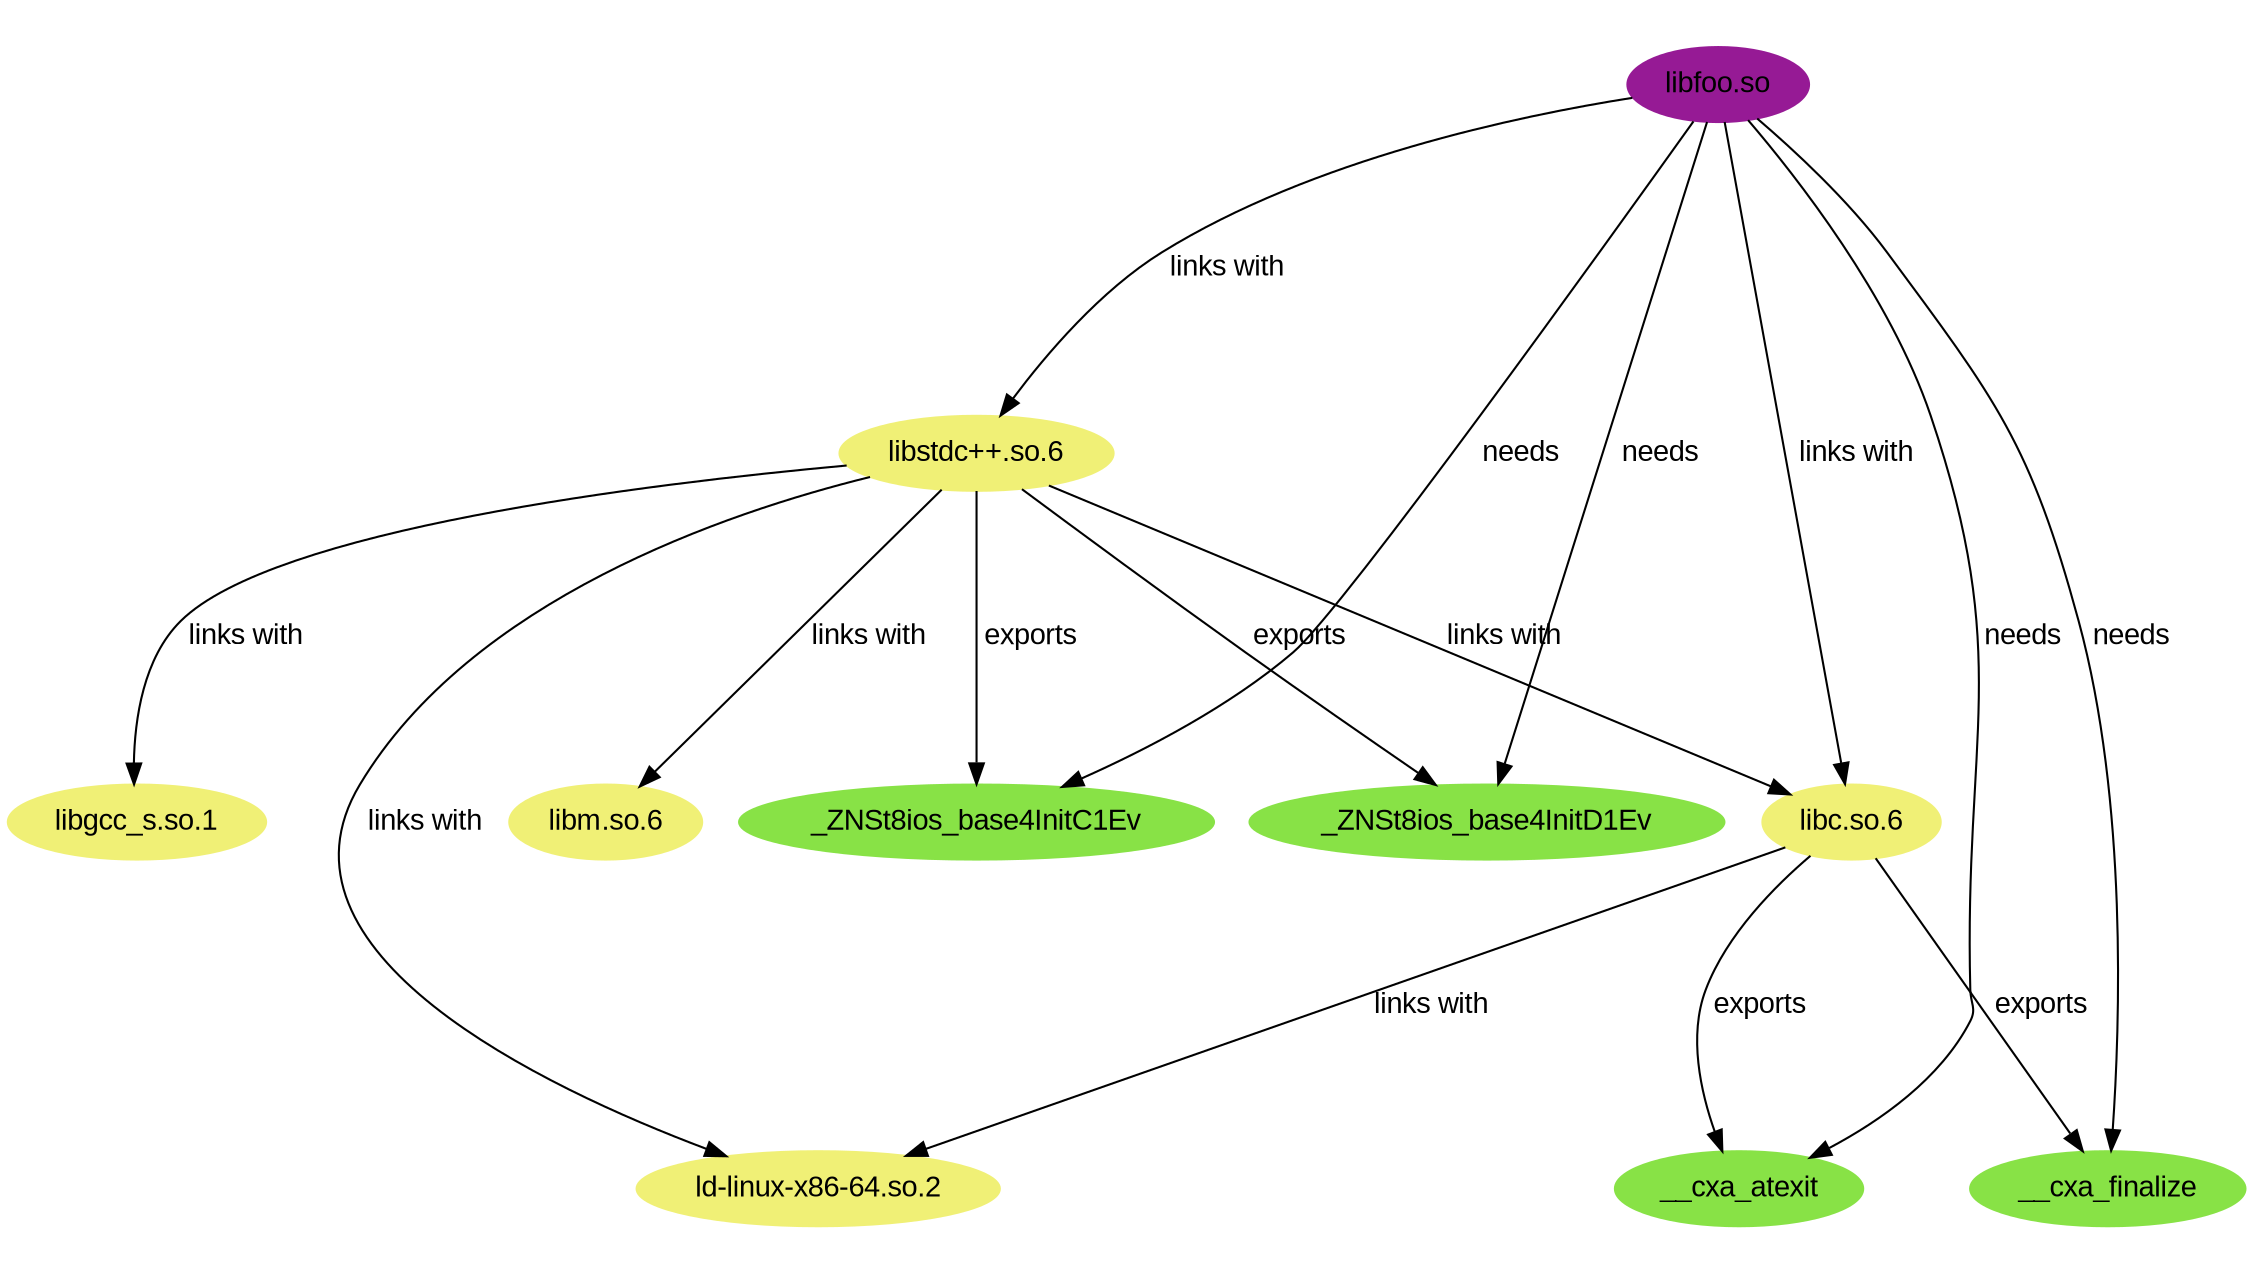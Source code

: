 digraph linked_libs {
 ratio=0.562;
 graph [fontname="Arial"];
 node [fontname="Arial"];
 edge [fontname="Arial"];
 xnympgly [label="libfoo.so" tooltip="libfoo.so", style=filled, color="#961A95"];
 yoxfjnmm [label="libstdc++.so.6" tooltip="libstdc++.so.6", style=filled, color="#F0F076"];
 ofyosioi [label="libm.so.6" tooltip="libm.so.6", style=filled, color="#F0F076"];
 vakagerh [label="libc.so.6" tooltip="libc.so.6", style=filled, color="#F0F076"];
 mikfnqak [label="ld-linux-x86-64.so.2" tooltip="ld-linux-x86-64.so.2", style=filled, color="#F0F076"];
 rdqbhqlr [label="libgcc_s.so.1" tooltip="libgcc_s.so.1", style=filled, color="#F0F076"];
 etwovegr [label="_ZNSt8ios_base4InitD1Ev" tooltip="_ZNSt8ios_base4InitD1Ev (FUNC)", style=filled, color="#88E246"];
 fnidxiox [label="__cxa_finalize" tooltip="__cxa_finalize (FUNC)", style=filled, color="#88E246"];
 djjfleyr [label="__cxa_atexit" tooltip="__cxa_atexit (FUNC)", style=filled, color="#88E246"];
 upzzgeuh [label="_ZNSt8ios_base4InitC1Ev" tooltip="_ZNSt8ios_base4InitC1Ev (FUNC)", style=filled, color="#88E246"];
 xnympgly -> yoxfjnmm [label=" links with " tooltip="/home/vanessa/Desktop/Code/elfcall/data/libfoo.so -> /usr/lib/x86_64-linux-gnu/libstdc++.so.6"];
 xnympgly -> vakagerh [label=" links with " tooltip="/home/vanessa/Desktop/Code/elfcall/data/libfoo.so -> /lib/x86_64-linux-gnu/libc.so.6"];
 yoxfjnmm -> ofyosioi [label=" links with " tooltip="/usr/lib/x86_64-linux-gnu/libstdc++.so.6 -> libm.so.6"];
 yoxfjnmm -> vakagerh [label=" links with " tooltip="/usr/lib/x86_64-linux-gnu/libstdc++.so.6 -> /lib/x86_64-linux-gnu/libc.so.6"];
 yoxfjnmm -> mikfnqak [label=" links with " tooltip="/usr/lib/x86_64-linux-gnu/libstdc++.so.6 -> ld-linux-x86-64.so.2"];
 yoxfjnmm -> rdqbhqlr [label=" links with " tooltip="/usr/lib/x86_64-linux-gnu/libstdc++.so.6 -> libgcc_s.so.1"];
 vakagerh -> mikfnqak [label=" links with " tooltip="/lib/x86_64-linux-gnu/libc.so.6 -> ld-linux-x86-64.so.2"];
 yoxfjnmm -> upzzgeuh [label=" exports " tooltip="/usr/lib/x86_64-linux-gnu/libstdc++.so.6 -> _ZNSt8ios_base4InitC1Ev (upzzgeuh)"];
 yoxfjnmm -> etwovegr [label=" exports " tooltip="/usr/lib/x86_64-linux-gnu/libstdc++.so.6 -> _ZNSt8ios_base4InitD1Ev (etwovegr)"];
 vakagerh -> fnidxiox [label=" exports " tooltip="/lib/x86_64-linux-gnu/libc.so.6 -> __cxa_finalize (fnidxiox)"];
 vakagerh -> djjfleyr [label=" exports " tooltip="/lib/x86_64-linux-gnu/libc.so.6 -> __cxa_atexit (djjfleyr)"];
 xnympgly -> fnidxiox [label=" needs " tooltip="/home/vanessa/Desktop/Code/elfcall/data/libfoo.so -> __cxa_finalize"];
 xnympgly -> djjfleyr [label=" needs " tooltip="/home/vanessa/Desktop/Code/elfcall/data/libfoo.so -> __cxa_atexit"];
 xnympgly -> upzzgeuh [label=" needs " tooltip="/home/vanessa/Desktop/Code/elfcall/data/libfoo.so -> _ZNSt8ios_base4InitC1Ev"];
 xnympgly -> etwovegr [label=" needs " tooltip="/home/vanessa/Desktop/Code/elfcall/data/libfoo.so -> _ZNSt8ios_base4InitD1Ev"];

}

